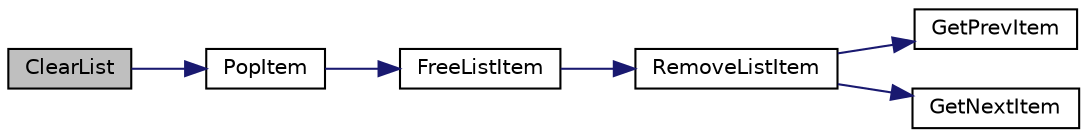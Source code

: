 digraph "ClearList"
{
  edge [fontname="Helvetica",fontsize="10",labelfontname="Helvetica",labelfontsize="10"];
  node [fontname="Helvetica",fontsize="10",shape=record];
  rankdir="LR";
  Node1 [label="ClearList",height=0.2,width=0.4,color="black", fillcolor="grey75", style="filled", fontcolor="black"];
  Node1 -> Node2 [color="midnightblue",fontsize="10",style="solid",fontname="Helvetica"];
  Node2 [label="PopItem",height=0.2,width=0.4,color="black", fillcolor="white", style="filled",URL="$_list_8cpp.html#aa6ac359f8555d70dacf306b5b75a2e41",tooltip="Remove the topmost item of the list (also frees obj memory) "];
  Node2 -> Node3 [color="midnightblue",fontsize="10",style="solid",fontname="Helvetica"];
  Node3 [label="FreeListItem",height=0.2,width=0.4,color="black", fillcolor="white", style="filled",URL="$_list_8cpp.html#a646e8adc0165d4f383d71dbc23622ba7"];
  Node3 -> Node4 [color="midnightblue",fontsize="10",style="solid",fontname="Helvetica"];
  Node4 [label="RemoveListItem",height=0.2,width=0.4,color="black", fillcolor="white", style="filled",URL="$_list_8cpp.html#a477864815bf55a89c7753964248f75a9"];
  Node4 -> Node5 [color="midnightblue",fontsize="10",style="solid",fontname="Helvetica"];
  Node5 [label="GetPrevItem",height=0.2,width=0.4,color="black", fillcolor="white", style="filled",URL="$_list_8cpp.html#a7c65e06abcfbc32a41ebf230aa6227ca"];
  Node4 -> Node6 [color="midnightblue",fontsize="10",style="solid",fontname="Helvetica"];
  Node6 [label="GetNextItem",height=0.2,width=0.4,color="black", fillcolor="white", style="filled",URL="$_list_8cpp.html#a9fd609a2ad8693b33b41332d6e00afec"];
}
